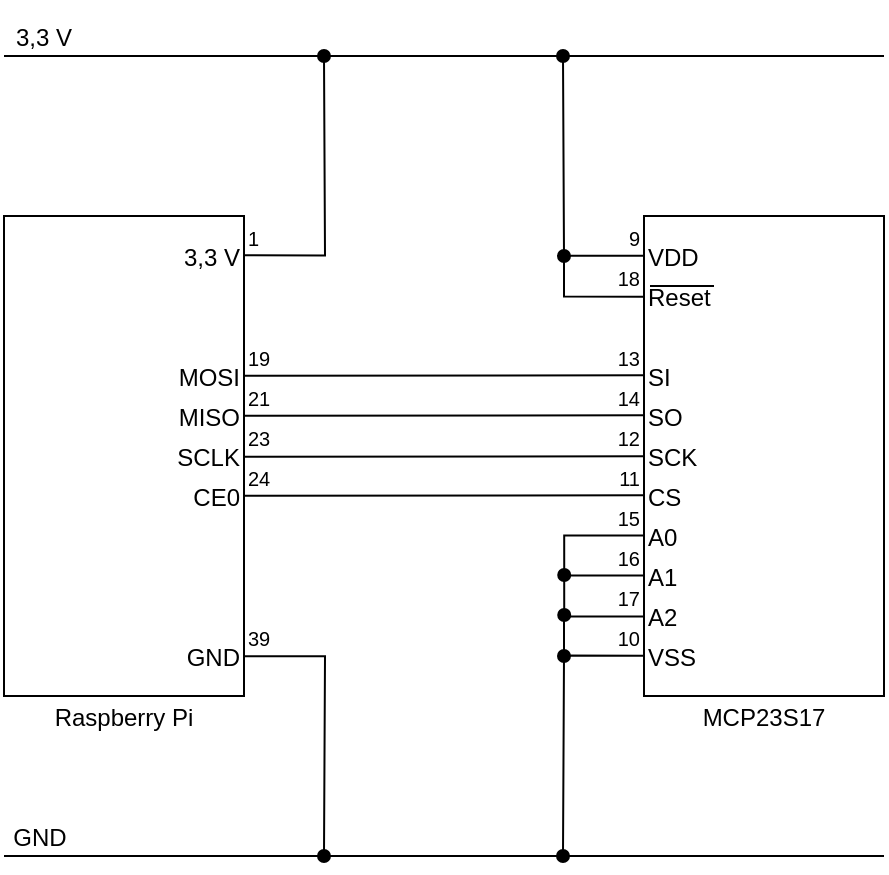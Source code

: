 <mxfile version="13.6.6" type="device"><diagram name="Page-1" id="16e2658f-23c8-b752-8be9-c03fbebb8bbe"><mxGraphModel dx="732" dy="408" grid="1" gridSize="10" guides="1" tooltips="1" connect="1" arrows="1" fold="1" page="1" pageScale="1" pageWidth="1100" pageHeight="850" background="#ffffff" math="0" shadow="0"><root><mxCell id="0"/><mxCell id="1" parent="0"/><mxCell id="bpv7cmJF5Oj84TtITdVI-1" value="" style="rounded=0;whiteSpace=wrap;html=1;" parent="1" vertex="1"><mxGeometry x="80" y="160" width="120" height="240" as="geometry"/></mxCell><mxCell id="bpv7cmJF5Oj84TtITdVI-2" value="" style="rounded=0;whiteSpace=wrap;html=1;" parent="1" vertex="1"><mxGeometry x="400" y="160" width="120" height="240" as="geometry"/></mxCell><mxCell id="bpv7cmJF5Oj84TtITdVI-3" value="" style="endArrow=none;html=1;" parent="1" edge="1"><mxGeometry width="50" height="50" relative="1" as="geometry"><mxPoint x="80" y="480" as="sourcePoint"/><mxPoint x="520" y="480" as="targetPoint"/></mxGeometry></mxCell><mxCell id="bpv7cmJF5Oj84TtITdVI-9" value="" style="endArrow=oval;html=1;exitX=1;exitY=0.917;exitDx=0;exitDy=0;exitPerimeter=0;edgeStyle=orthogonalEdgeStyle;rounded=0;endFill=1;" parent="1" source="bpv7cmJF5Oj84TtITdVI-1" edge="1"><mxGeometry width="50" height="50" relative="1" as="geometry"><mxPoint x="250" y="420" as="sourcePoint"/><mxPoint x="240" y="480" as="targetPoint"/></mxGeometry></mxCell><mxCell id="bpv7cmJF5Oj84TtITdVI-10" value="" style="endArrow=none;html=1;" parent="1" edge="1"><mxGeometry width="50" height="50" relative="1" as="geometry"><mxPoint x="80" y="80" as="sourcePoint"/><mxPoint x="520" y="80" as="targetPoint"/></mxGeometry></mxCell><mxCell id="bpv7cmJF5Oj84TtITdVI-13" value="" style="endArrow=oval;html=1;edgeStyle=orthogonalEdgeStyle;rounded=0;endFill=1;exitX=1.001;exitY=0.082;exitDx=0;exitDy=0;exitPerimeter=0;" parent="1" source="bpv7cmJF5Oj84TtITdVI-1" edge="1"><mxGeometry width="50" height="50" relative="1" as="geometry"><mxPoint x="210" y="182" as="sourcePoint"/><mxPoint x="240" y="80" as="targetPoint"/></mxGeometry></mxCell><mxCell id="bpv7cmJF5Oj84TtITdVI-14" value="" style="endArrow=oval;html=1;edgeStyle=orthogonalEdgeStyle;rounded=0;endFill=1;exitX=-0.003;exitY=0.083;exitDx=0;exitDy=0;exitPerimeter=0;" parent="1" source="bpv7cmJF5Oj84TtITdVI-2" edge="1"><mxGeometry width="50" height="50" relative="1" as="geometry"><mxPoint x="319.81" y="179.966" as="sourcePoint"/><mxPoint x="359.5" y="80" as="targetPoint"/></mxGeometry></mxCell><mxCell id="bpv7cmJF5Oj84TtITdVI-15" value="" style="endArrow=oval;html=1;exitX=0.002;exitY=0.916;exitDx=0;exitDy=0;exitPerimeter=0;edgeStyle=orthogonalEdgeStyle;rounded=0;endFill=1;" parent="1" source="bpv7cmJF5Oj84TtITdVI-2" edge="1"><mxGeometry width="50" height="50" relative="1" as="geometry"><mxPoint x="319.81" y="379.966" as="sourcePoint"/><mxPoint x="359.5" y="480" as="targetPoint"/></mxGeometry></mxCell><mxCell id="bpv7cmJF5Oj84TtITdVI-16" value="" style="endArrow=none;html=1;exitX=1;exitY=0.333;exitDx=0;exitDy=0;exitPerimeter=0;entryX=0.004;entryY=0.332;entryDx=0;entryDy=0;entryPerimeter=0;" parent="1" source="bpv7cmJF5Oj84TtITdVI-1" target="bpv7cmJF5Oj84TtITdVI-2" edge="1"><mxGeometry width="50" height="50" relative="1" as="geometry"><mxPoint x="201" y="238" as="sourcePoint"/><mxPoint x="300" y="204.286" as="targetPoint"/></mxGeometry></mxCell><mxCell id="bpv7cmJF5Oj84TtITdVI-17" value="" style="endArrow=none;html=1;exitX=1;exitY=0.333;exitDx=0;exitDy=0;exitPerimeter=0;entryX=0.004;entryY=0.332;entryDx=0;entryDy=0;entryPerimeter=0;" parent="1" edge="1"><mxGeometry width="50" height="50" relative="1" as="geometry"><mxPoint x="200" y="280.42" as="sourcePoint"/><mxPoint x="400.48" y="280.18" as="targetPoint"/></mxGeometry></mxCell><mxCell id="bpv7cmJF5Oj84TtITdVI-18" value="" style="endArrow=none;html=1;entryX=-0.003;entryY=0.168;entryDx=0;entryDy=0;entryPerimeter=0;edgeStyle=orthogonalEdgeStyle;rounded=0;endFill=0;startArrow=oval;startFill=1;" parent="1" target="bpv7cmJF5Oj84TtITdVI-2" edge="1"><mxGeometry width="50" height="50" relative="1" as="geometry"><mxPoint x="360" y="180" as="sourcePoint"/><mxPoint x="340" y="179.444" as="targetPoint"/><Array as="points"><mxPoint x="360" y="200"/></Array></mxGeometry></mxCell><mxCell id="bpv7cmJF5Oj84TtITdVI-19" value="" style="endArrow=none;html=1;entryX=-0.003;entryY=0.168;entryDx=0;entryDy=0;entryPerimeter=0;edgeStyle=orthogonalEdgeStyle;rounded=0;endFill=0;startArrow=oval;startFill=1;" parent="1" edge="1"><mxGeometry width="50" height="50" relative="1" as="geometry"><mxPoint x="360" y="380" as="sourcePoint"/><mxPoint x="399.556" y="360.278" as="targetPoint"/><Array as="points"><mxPoint x="360" y="360"/></Array></mxGeometry></mxCell><mxCell id="bpv7cmJF5Oj84TtITdVI-20" value="" style="endArrow=none;html=1;entryX=-0.003;entryY=0.168;entryDx=0;entryDy=0;entryPerimeter=0;edgeStyle=orthogonalEdgeStyle;rounded=0;endFill=0;startArrow=oval;startFill=1;" parent="1" edge="1"><mxGeometry width="50" height="50" relative="1" as="geometry"><mxPoint x="360.111" y="359.5" as="sourcePoint"/><mxPoint x="399.556" y="339.778" as="targetPoint"/><Array as="points"><mxPoint x="360" y="339.5"/></Array></mxGeometry></mxCell><mxCell id="bpv7cmJF5Oj84TtITdVI-21" value="" style="endArrow=none;html=1;entryX=-0.003;entryY=0.168;entryDx=0;entryDy=0;entryPerimeter=0;edgeStyle=orthogonalEdgeStyle;rounded=0;endFill=0;startArrow=oval;startFill=1;" parent="1" edge="1"><mxGeometry width="50" height="50" relative="1" as="geometry"><mxPoint x="360.111" y="339.5" as="sourcePoint"/><mxPoint x="399.556" y="319.778" as="targetPoint"/><Array as="points"><mxPoint x="360" y="319.5"/></Array></mxGeometry></mxCell><mxCell id="bpv7cmJF5Oj84TtITdVI-22" value="&lt;p style=&quot;line-height: 100%&quot;&gt;GND&lt;/p&gt;" style="text;html=1;strokeColor=none;fillColor=none;align=right;verticalAlign=middle;whiteSpace=wrap;rounded=0;" parent="1" vertex="1"><mxGeometry x="160" y="370" width="40" height="20" as="geometry"/></mxCell><mxCell id="bpv7cmJF5Oj84TtITdVI-23" value="&lt;font style=&quot;font-size: 10px ; line-height: 100%&quot;&gt;39&lt;/font&gt;" style="text;html=1;strokeColor=none;fillColor=none;align=left;verticalAlign=bottom;whiteSpace=wrap;rounded=0;spacing=2;" parent="1" vertex="1"><mxGeometry x="200" y="360" width="40" height="20" as="geometry"/></mxCell><mxCell id="bpv7cmJF5Oj84TtITdVI-24" value="&lt;p style=&quot;line-height: 100%&quot;&gt;SCLK&lt;/p&gt;" style="text;html=1;strokeColor=none;fillColor=none;align=right;verticalAlign=middle;whiteSpace=wrap;rounded=0;" parent="1" vertex="1"><mxGeometry x="160" y="270" width="40" height="20" as="geometry"/></mxCell><mxCell id="bpv7cmJF5Oj84TtITdVI-25" value="&lt;p style=&quot;line-height: 100%&quot;&gt;MOSI&lt;/p&gt;" style="text;html=1;strokeColor=none;fillColor=none;align=right;verticalAlign=middle;whiteSpace=wrap;rounded=0;" parent="1" vertex="1"><mxGeometry x="160" y="230" width="40" height="20" as="geometry"/></mxCell><mxCell id="bpv7cmJF5Oj84TtITdVI-26" value="&lt;p style=&quot;line-height: 100%&quot;&gt;3,3 V&lt;/p&gt;" style="text;html=1;strokeColor=none;fillColor=none;align=right;verticalAlign=middle;whiteSpace=wrap;rounded=0;" parent="1" vertex="1"><mxGeometry x="160" y="170" width="40" height="20" as="geometry"/></mxCell><mxCell id="bpv7cmJF5Oj84TtITdVI-27" value="&lt;font style=&quot;font-size: 10px ; line-height: 100%&quot;&gt;23&lt;/font&gt;" style="text;html=1;strokeColor=none;fillColor=none;align=left;verticalAlign=bottom;whiteSpace=wrap;rounded=0;spacing=2;" parent="1" vertex="1"><mxGeometry x="200" y="260" width="40" height="20" as="geometry"/></mxCell><mxCell id="bpv7cmJF5Oj84TtITdVI-28" value="&lt;font style=&quot;font-size: 10px ; line-height: 100%&quot;&gt;19&lt;/font&gt;" style="text;html=1;strokeColor=none;fillColor=none;align=left;verticalAlign=bottom;whiteSpace=wrap;rounded=0;spacing=2;" parent="1" vertex="1"><mxGeometry x="200" y="220" width="40" height="20" as="geometry"/></mxCell><mxCell id="bpv7cmJF5Oj84TtITdVI-29" value="&lt;font style=&quot;font-size: 10px ; line-height: 100%&quot;&gt;1&lt;/font&gt;" style="text;html=1;strokeColor=none;fillColor=none;align=left;verticalAlign=bottom;whiteSpace=wrap;rounded=0;spacing=2;" parent="1" vertex="1"><mxGeometry x="200" y="160" width="40" height="20" as="geometry"/></mxCell><mxCell id="bpv7cmJF5Oj84TtITdVI-32" value="&lt;p style=&quot;line-height: 100%&quot;&gt;VSS&lt;/p&gt;" style="text;html=1;strokeColor=none;fillColor=none;align=left;verticalAlign=middle;whiteSpace=wrap;rounded=0;" parent="1" vertex="1"><mxGeometry x="400.111" y="370" width="40" height="20" as="geometry"/></mxCell><mxCell id="bpv7cmJF5Oj84TtITdVI-33" value="&lt;font style=&quot;font-size: 10px ; line-height: 100%&quot;&gt;10&lt;/font&gt;" style="text;html=1;strokeColor=none;fillColor=none;align=right;verticalAlign=bottom;whiteSpace=wrap;rounded=0;spacing=2;" parent="1" vertex="1"><mxGeometry x="360" y="360" width="40" height="20" as="geometry"/></mxCell><mxCell id="bpv7cmJF5Oj84TtITdVI-34" value="&lt;p style=&quot;line-height: 100%&quot;&gt;A2&lt;/p&gt;" style="text;html=1;strokeColor=none;fillColor=none;align=left;verticalAlign=middle;whiteSpace=wrap;rounded=0;" parent="1" vertex="1"><mxGeometry x="400.111" y="350" width="40" height="20" as="geometry"/></mxCell><mxCell id="bpv7cmJF5Oj84TtITdVI-35" value="&lt;p style=&quot;line-height: 100%&quot;&gt;A1&lt;/p&gt;" style="text;html=1;strokeColor=none;fillColor=none;align=left;verticalAlign=middle;whiteSpace=wrap;rounded=0;" parent="1" vertex="1"><mxGeometry x="400.111" y="330" width="40" height="20" as="geometry"/></mxCell><mxCell id="bpv7cmJF5Oj84TtITdVI-36" value="&lt;p style=&quot;line-height: 100%&quot;&gt;A0&lt;/p&gt;" style="text;html=1;strokeColor=none;fillColor=none;align=left;verticalAlign=middle;whiteSpace=wrap;rounded=0;" parent="1" vertex="1"><mxGeometry x="400.111" y="310" width="40" height="20" as="geometry"/></mxCell><mxCell id="bpv7cmJF5Oj84TtITdVI-37" value="&lt;p style=&quot;line-height: 100%&quot;&gt;SCK&lt;/p&gt;" style="text;html=1;strokeColor=none;fillColor=none;align=left;verticalAlign=middle;whiteSpace=wrap;rounded=0;" parent="1" vertex="1"><mxGeometry x="400.111" y="270" width="40" height="20" as="geometry"/></mxCell><mxCell id="bpv7cmJF5Oj84TtITdVI-38" value="&lt;p style=&quot;line-height: 100%&quot;&gt;SI&lt;/p&gt;" style="text;html=1;strokeColor=none;fillColor=none;align=left;verticalAlign=middle;whiteSpace=wrap;rounded=0;" parent="1" vertex="1"><mxGeometry x="400.111" y="230" width="40" height="20" as="geometry"/></mxCell><mxCell id="bpv7cmJF5Oj84TtITdVI-39" value="&lt;p style=&quot;line-height: 100%&quot;&gt;&lt;span&gt;Reset&lt;/span&gt;&lt;br&gt;&lt;/p&gt;" style="text;html=1;strokeColor=none;fillColor=none;align=left;verticalAlign=middle;whiteSpace=wrap;rounded=0;" parent="1" vertex="1"><mxGeometry x="400" y="190" width="40" height="20" as="geometry"/></mxCell><mxCell id="bpv7cmJF5Oj84TtITdVI-40" value="&lt;p style=&quot;line-height: 100%&quot;&gt;VDD&lt;/p&gt;" style="text;html=1;strokeColor=none;fillColor=none;align=left;verticalAlign=middle;whiteSpace=wrap;rounded=0;" parent="1" vertex="1"><mxGeometry x="400.111" y="170" width="40" height="20" as="geometry"/></mxCell><mxCell id="bpv7cmJF5Oj84TtITdVI-41" value="&lt;font style=&quot;font-size: 10px ; line-height: 100%&quot;&gt;17&lt;/font&gt;" style="text;html=1;strokeColor=none;fillColor=none;align=right;verticalAlign=bottom;whiteSpace=wrap;rounded=0;spacing=2;" parent="1" vertex="1"><mxGeometry x="360" y="340" width="40" height="20" as="geometry"/></mxCell><mxCell id="bpv7cmJF5Oj84TtITdVI-42" value="&lt;font style=&quot;font-size: 10px ; line-height: 100%&quot;&gt;16&lt;/font&gt;" style="text;html=1;strokeColor=none;fillColor=none;align=right;verticalAlign=bottom;whiteSpace=wrap;rounded=0;spacing=2;" parent="1" vertex="1"><mxGeometry x="360" y="320" width="40" height="20" as="geometry"/></mxCell><mxCell id="bpv7cmJF5Oj84TtITdVI-43" value="&lt;font style=&quot;font-size: 10px ; line-height: 100%&quot;&gt;15&lt;/font&gt;" style="text;html=1;strokeColor=none;fillColor=none;align=right;verticalAlign=bottom;whiteSpace=wrap;rounded=0;spacing=2;" parent="1" vertex="1"><mxGeometry x="360" y="300" width="40" height="20" as="geometry"/></mxCell><mxCell id="bpv7cmJF5Oj84TtITdVI-44" value="&lt;font style=&quot;font-size: 10px ; line-height: 100%&quot;&gt;12&lt;/font&gt;" style="text;html=1;strokeColor=none;fillColor=none;align=right;verticalAlign=bottom;whiteSpace=wrap;rounded=0;spacing=2;" parent="1" vertex="1"><mxGeometry x="360" y="260" width="40" height="20" as="geometry"/></mxCell><mxCell id="bpv7cmJF5Oj84TtITdVI-45" value="&lt;font style=&quot;font-size: 10px ; line-height: 100%&quot;&gt;13&lt;/font&gt;" style="text;html=1;strokeColor=none;fillColor=none;align=right;verticalAlign=bottom;whiteSpace=wrap;rounded=0;spacing=2;" parent="1" vertex="1"><mxGeometry x="360" y="219.833" width="40" height="20" as="geometry"/></mxCell><mxCell id="bpv7cmJF5Oj84TtITdVI-47" value="&lt;font style=&quot;font-size: 10px ; line-height: 100%&quot;&gt;18&lt;/font&gt;" style="text;html=1;strokeColor=none;fillColor=none;align=right;verticalAlign=bottom;whiteSpace=wrap;rounded=0;spacing=2;" parent="1" vertex="1"><mxGeometry x="360" y="179.833" width="40" height="20" as="geometry"/></mxCell><mxCell id="bpv7cmJF5Oj84TtITdVI-48" value="&lt;font style=&quot;font-size: 10px ; line-height: 100%&quot;&gt;9&lt;br&gt;&lt;/font&gt;" style="text;html=1;strokeColor=none;fillColor=none;align=right;verticalAlign=bottom;whiteSpace=wrap;rounded=0;spacing=2;" parent="1" vertex="1"><mxGeometry x="360" y="159.833" width="40" height="20" as="geometry"/></mxCell><mxCell id="bpv7cmJF5Oj84TtITdVI-50" value="" style="endArrow=none;html=1;" parent="1" edge="1"><mxGeometry width="50" height="50" relative="1" as="geometry"><mxPoint x="435" y="195" as="sourcePoint"/><mxPoint x="403" y="195" as="targetPoint"/></mxGeometry></mxCell><mxCell id="bpv7cmJF5Oj84TtITdVI-51" value="&lt;p style=&quot;line-height: 100%&quot;&gt;GND&lt;/p&gt;" style="text;html=1;strokeColor=none;fillColor=none;align=center;verticalAlign=middle;whiteSpace=wrap;rounded=0;" parent="1" vertex="1"><mxGeometry x="78" y="460" width="40" height="20" as="geometry"/></mxCell><mxCell id="bpv7cmJF5Oj84TtITdVI-52" value="&lt;p style=&quot;line-height: 100%&quot;&gt;3,3 V&lt;/p&gt;" style="text;html=1;strokeColor=none;fillColor=none;align=center;verticalAlign=middle;whiteSpace=wrap;rounded=0;" parent="1" vertex="1"><mxGeometry x="80" y="60" width="40" height="20" as="geometry"/></mxCell><mxCell id="bpv7cmJF5Oj84TtITdVI-53" value="&lt;p style=&quot;line-height: 100%&quot;&gt;Raspberry Pi&lt;/p&gt;" style="text;html=1;strokeColor=none;fillColor=none;align=center;verticalAlign=middle;whiteSpace=wrap;rounded=0;" parent="1" vertex="1"><mxGeometry x="80" y="400" width="120" height="20" as="geometry"/></mxCell><mxCell id="bpv7cmJF5Oj84TtITdVI-54" value="&lt;p style=&quot;line-height: 100%&quot;&gt;MCP23S17&lt;/p&gt;" style="text;html=1;strokeColor=none;fillColor=none;align=center;verticalAlign=middle;whiteSpace=wrap;rounded=0;" parent="1" vertex="1"><mxGeometry x="400" y="400" width="120" height="20" as="geometry"/></mxCell><mxCell id="nXM0ESTq0OB2jS-COiVP-1" value="" style="endArrow=none;html=1;exitX=1;exitY=0.333;exitDx=0;exitDy=0;exitPerimeter=0;entryX=0.004;entryY=0.332;entryDx=0;entryDy=0;entryPerimeter=0;" edge="1" parent="1"><mxGeometry width="50" height="50" relative="1" as="geometry"><mxPoint x="200.0" y="259.92" as="sourcePoint"/><mxPoint x="400.48" y="259.68" as="targetPoint"/></mxGeometry></mxCell><mxCell id="nXM0ESTq0OB2jS-COiVP-2" value="" style="endArrow=none;html=1;exitX=1;exitY=0.333;exitDx=0;exitDy=0;exitPerimeter=0;entryX=0.004;entryY=0.332;entryDx=0;entryDy=0;entryPerimeter=0;" edge="1" parent="1"><mxGeometry width="50" height="50" relative="1" as="geometry"><mxPoint x="200.0" y="299.92" as="sourcePoint"/><mxPoint x="400.48" y="299.68" as="targetPoint"/></mxGeometry></mxCell><mxCell id="nXM0ESTq0OB2jS-COiVP-3" value="&lt;p style=&quot;line-height: 100%&quot;&gt;MISO&lt;/p&gt;" style="text;html=1;strokeColor=none;fillColor=none;align=right;verticalAlign=middle;whiteSpace=wrap;rounded=0;" vertex="1" parent="1"><mxGeometry x="160" y="250" width="40" height="20" as="geometry"/></mxCell><mxCell id="nXM0ESTq0OB2jS-COiVP-4" value="&lt;p style=&quot;line-height: 100%&quot;&gt;CE0&lt;/p&gt;" style="text;html=1;strokeColor=none;fillColor=none;align=right;verticalAlign=middle;whiteSpace=wrap;rounded=0;" vertex="1" parent="1"><mxGeometry x="160" y="290" width="40" height="20" as="geometry"/></mxCell><mxCell id="nXM0ESTq0OB2jS-COiVP-5" value="&lt;p style=&quot;line-height: 100%&quot;&gt;SO&lt;/p&gt;" style="text;html=1;strokeColor=none;fillColor=none;align=left;verticalAlign=middle;whiteSpace=wrap;rounded=0;" vertex="1" parent="1"><mxGeometry x="400.111" y="250" width="40" height="20" as="geometry"/></mxCell><mxCell id="nXM0ESTq0OB2jS-COiVP-6" value="&lt;p style=&quot;line-height: 100%&quot;&gt;CS&lt;/p&gt;" style="text;html=1;strokeColor=none;fillColor=none;align=left;verticalAlign=middle;whiteSpace=wrap;rounded=0;" vertex="1" parent="1"><mxGeometry x="400.111" y="290" width="40" height="20" as="geometry"/></mxCell><mxCell id="nXM0ESTq0OB2jS-COiVP-7" value="&lt;font style=&quot;font-size: 10px ; line-height: 100%&quot;&gt;21&lt;/font&gt;" style="text;html=1;strokeColor=none;fillColor=none;align=left;verticalAlign=bottom;whiteSpace=wrap;rounded=0;spacing=2;" vertex="1" parent="1"><mxGeometry x="200" y="240" width="40" height="20" as="geometry"/></mxCell><mxCell id="nXM0ESTq0OB2jS-COiVP-8" value="&lt;font style=&quot;font-size: 10px ; line-height: 100%&quot;&gt;24&lt;/font&gt;" style="text;html=1;strokeColor=none;fillColor=none;align=left;verticalAlign=bottom;whiteSpace=wrap;rounded=0;spacing=2;" vertex="1" parent="1"><mxGeometry x="200" y="280" width="40" height="20" as="geometry"/></mxCell><mxCell id="nXM0ESTq0OB2jS-COiVP-9" value="&lt;font style=&quot;font-size: 10px ; line-height: 100%&quot;&gt;14&lt;/font&gt;" style="text;html=1;strokeColor=none;fillColor=none;align=right;verticalAlign=bottom;whiteSpace=wrap;rounded=0;spacing=2;" vertex="1" parent="1"><mxGeometry x="360" y="239.833" width="40" height="20" as="geometry"/></mxCell><mxCell id="nXM0ESTq0OB2jS-COiVP-10" value="&lt;font style=&quot;font-size: 10px ; line-height: 100%&quot;&gt;11&lt;/font&gt;" style="text;html=1;strokeColor=none;fillColor=none;align=right;verticalAlign=bottom;whiteSpace=wrap;rounded=0;spacing=2;" vertex="1" parent="1"><mxGeometry x="360" y="279.833" width="40" height="20" as="geometry"/></mxCell></root></mxGraphModel></diagram></mxfile>